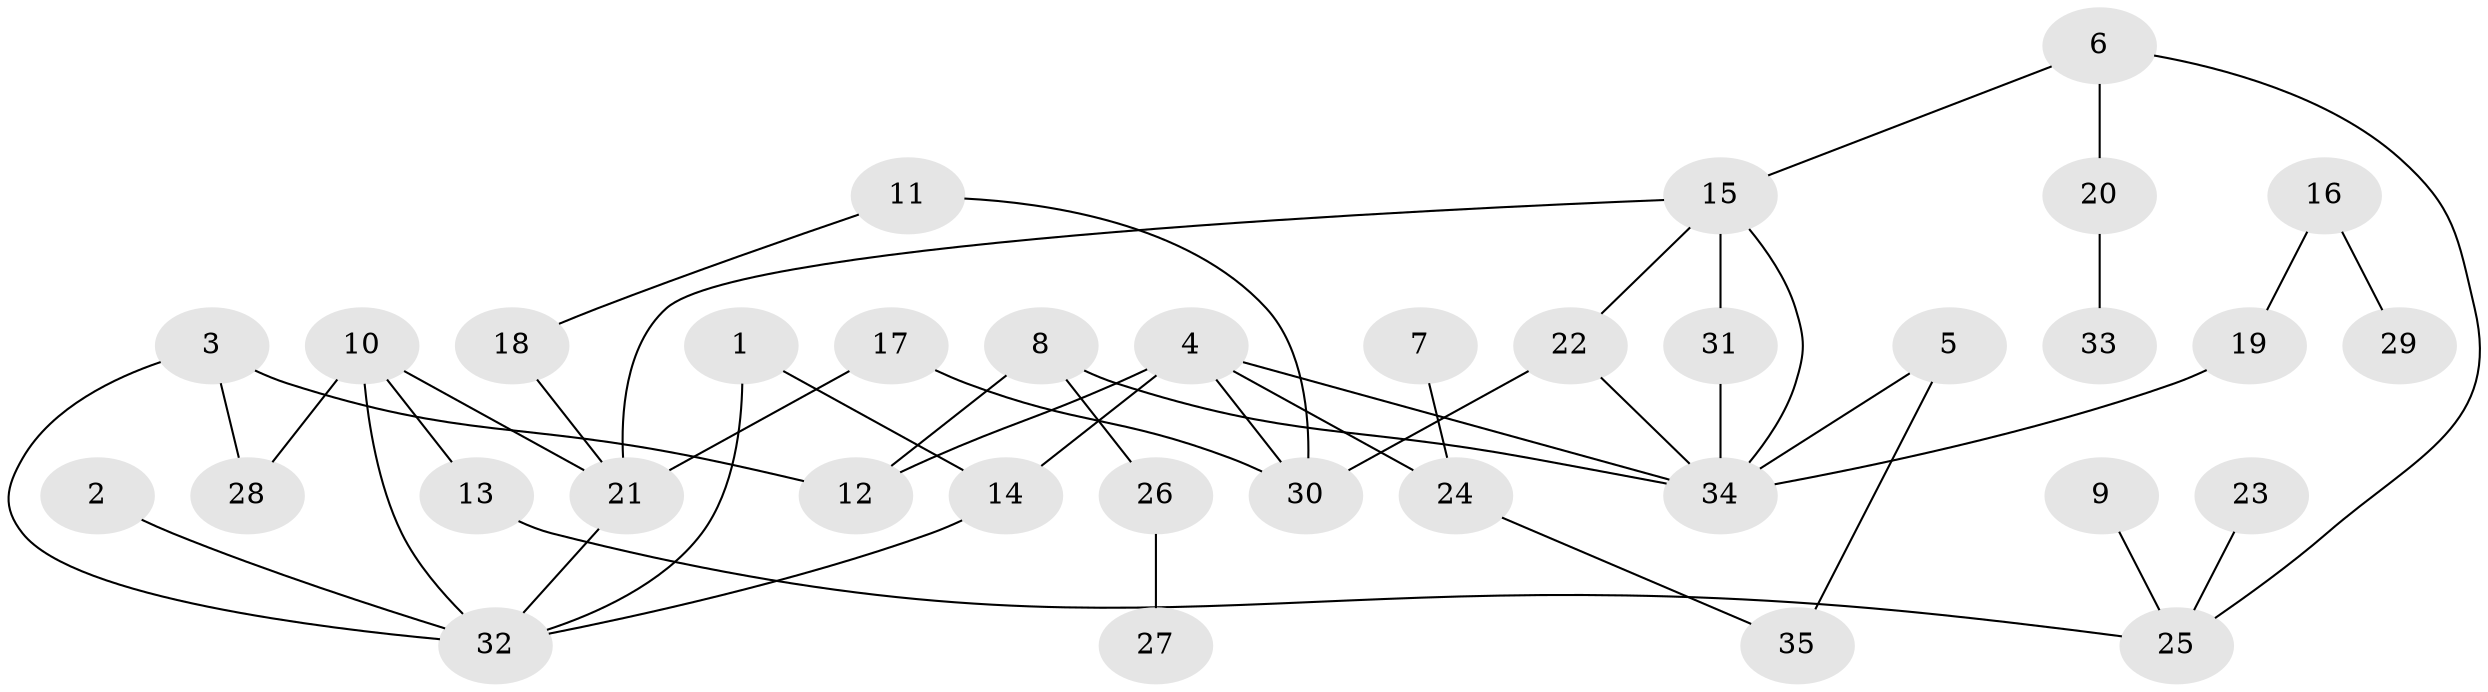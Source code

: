 // original degree distribution, {7: 0.008695652173913044, 8: 0.017391304347826087, 6: 0.017391304347826087, 5: 0.008695652173913044, 4: 0.08695652173913043, 2: 0.28695652173913044, 3: 0.1826086956521739, 1: 0.391304347826087}
// Generated by graph-tools (version 1.1) at 2025/36/03/04/25 23:36:04]
// undirected, 35 vertices, 47 edges
graph export_dot {
  node [color=gray90,style=filled];
  1;
  2;
  3;
  4;
  5;
  6;
  7;
  8;
  9;
  10;
  11;
  12;
  13;
  14;
  15;
  16;
  17;
  18;
  19;
  20;
  21;
  22;
  23;
  24;
  25;
  26;
  27;
  28;
  29;
  30;
  31;
  32;
  33;
  34;
  35;
  1 -- 14 [weight=1.0];
  1 -- 32 [weight=1.0];
  2 -- 32 [weight=1.0];
  3 -- 12 [weight=1.0];
  3 -- 28 [weight=1.0];
  3 -- 32 [weight=1.0];
  4 -- 12 [weight=1.0];
  4 -- 14 [weight=1.0];
  4 -- 24 [weight=1.0];
  4 -- 30 [weight=1.0];
  4 -- 34 [weight=1.0];
  5 -- 34 [weight=1.0];
  5 -- 35 [weight=1.0];
  6 -- 15 [weight=1.0];
  6 -- 20 [weight=1.0];
  6 -- 25 [weight=1.0];
  7 -- 24 [weight=1.0];
  8 -- 12 [weight=1.0];
  8 -- 26 [weight=1.0];
  8 -- 34 [weight=1.0];
  9 -- 25 [weight=1.0];
  10 -- 13 [weight=1.0];
  10 -- 21 [weight=1.0];
  10 -- 28 [weight=1.0];
  10 -- 32 [weight=1.0];
  11 -- 18 [weight=1.0];
  11 -- 30 [weight=1.0];
  13 -- 25 [weight=1.0];
  14 -- 32 [weight=1.0];
  15 -- 21 [weight=1.0];
  15 -- 22 [weight=1.0];
  15 -- 31 [weight=1.0];
  15 -- 34 [weight=1.0];
  16 -- 19 [weight=1.0];
  16 -- 29 [weight=1.0];
  17 -- 21 [weight=1.0];
  17 -- 30 [weight=1.0];
  18 -- 21 [weight=1.0];
  19 -- 34 [weight=1.0];
  20 -- 33 [weight=1.0];
  21 -- 32 [weight=1.0];
  22 -- 30 [weight=1.0];
  22 -- 34 [weight=1.0];
  23 -- 25 [weight=1.0];
  24 -- 35 [weight=1.0];
  26 -- 27 [weight=1.0];
  31 -- 34 [weight=1.0];
}
